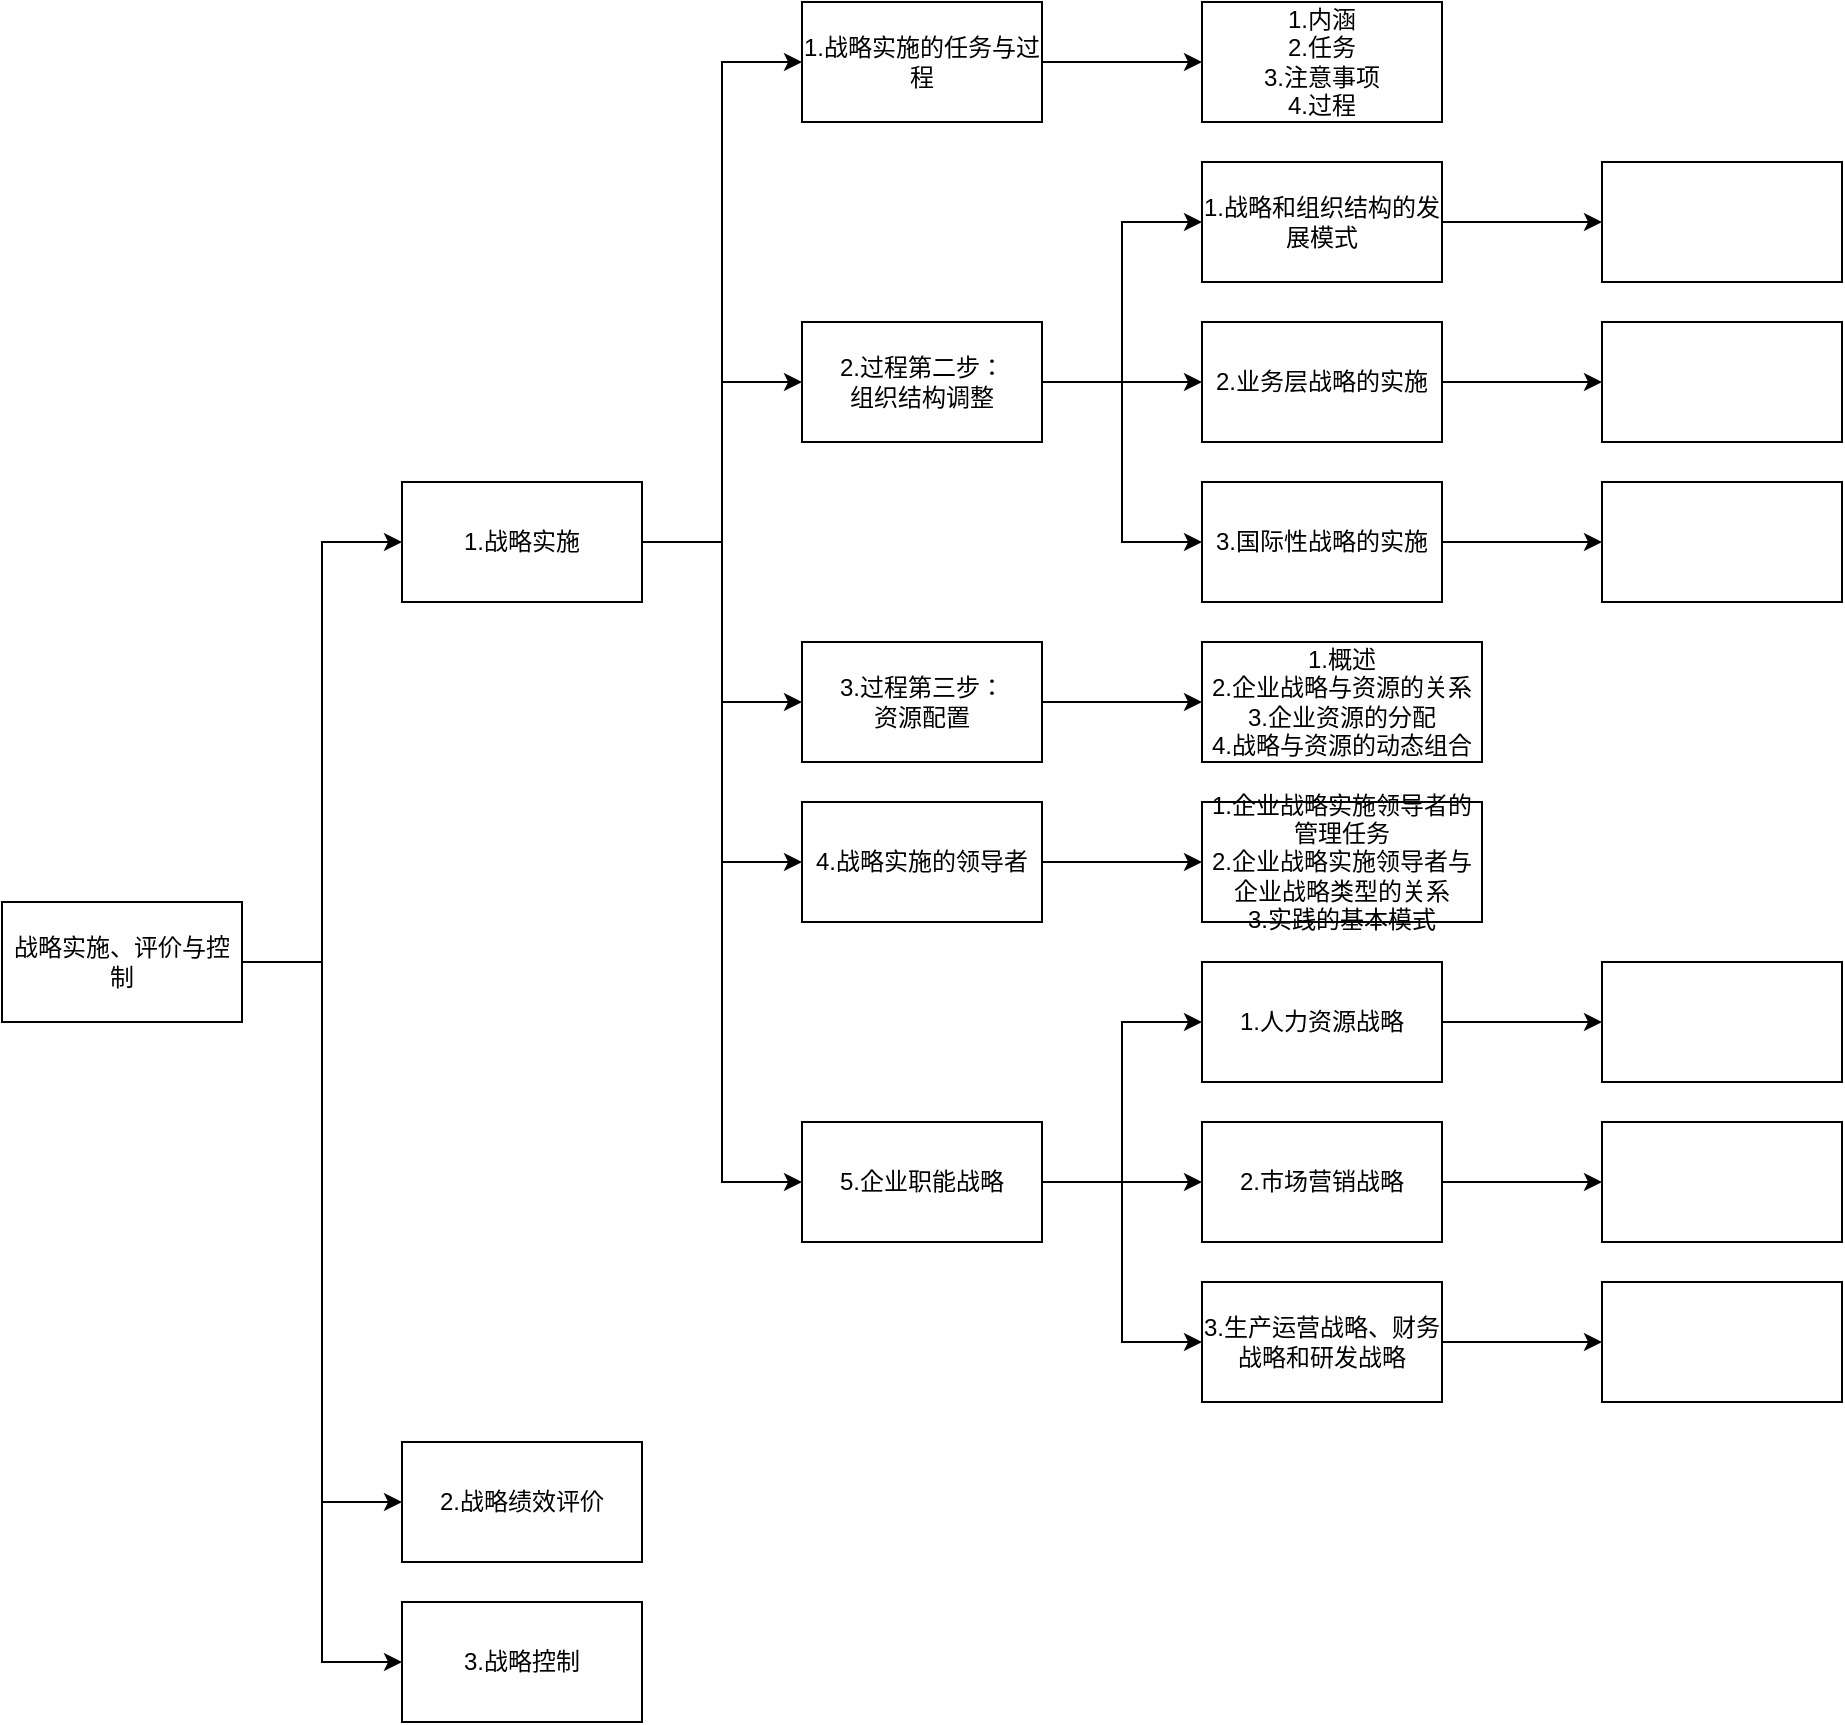<mxfile version="22.1.11" type="device">
  <diagram name="第 1 页" id="SjeUupP1anLXm1JkuCUK">
    <mxGraphModel dx="954" dy="589" grid="1" gridSize="10" guides="1" tooltips="1" connect="1" arrows="1" fold="1" page="1" pageScale="1" pageWidth="827" pageHeight="1169" math="0" shadow="0">
      <root>
        <mxCell id="0" />
        <mxCell id="1" parent="0" />
        <mxCell id="hSaJBaRKgt4X7S9r1k1L-3" value="" style="edgeStyle=orthogonalEdgeStyle;rounded=0;orthogonalLoop=1;jettySize=auto;html=1;entryX=0;entryY=0.5;entryDx=0;entryDy=0;" parent="1" source="hSaJBaRKgt4X7S9r1k1L-1" target="hSaJBaRKgt4X7S9r1k1L-2" edge="1">
          <mxGeometry relative="1" as="geometry" />
        </mxCell>
        <mxCell id="hSaJBaRKgt4X7S9r1k1L-6" style="edgeStyle=orthogonalEdgeStyle;rounded=0;orthogonalLoop=1;jettySize=auto;html=1;entryX=0;entryY=0.5;entryDx=0;entryDy=0;" parent="1" source="hSaJBaRKgt4X7S9r1k1L-1" target="hSaJBaRKgt4X7S9r1k1L-5" edge="1">
          <mxGeometry relative="1" as="geometry" />
        </mxCell>
        <mxCell id="hSaJBaRKgt4X7S9r1k1L-7" style="edgeStyle=orthogonalEdgeStyle;rounded=0;orthogonalLoop=1;jettySize=auto;html=1;entryX=0;entryY=0.5;entryDx=0;entryDy=0;" parent="1" source="hSaJBaRKgt4X7S9r1k1L-1" target="hSaJBaRKgt4X7S9r1k1L-4" edge="1">
          <mxGeometry relative="1" as="geometry" />
        </mxCell>
        <mxCell id="hSaJBaRKgt4X7S9r1k1L-1" value="战略实施、评价与控制" style="rounded=0;whiteSpace=wrap;html=1;" parent="1" vertex="1">
          <mxGeometry x="40" y="490" width="120" height="60" as="geometry" />
        </mxCell>
        <mxCell id="hSaJBaRKgt4X7S9r1k1L-2" value="2.战略绩效评价" style="rounded=0;whiteSpace=wrap;html=1;" parent="1" vertex="1">
          <mxGeometry x="240" y="760" width="120" height="60" as="geometry" />
        </mxCell>
        <mxCell id="hSaJBaRKgt4X7S9r1k1L-4" value="3.战略控制" style="rounded=0;whiteSpace=wrap;html=1;" parent="1" vertex="1">
          <mxGeometry x="240" y="840" width="120" height="60" as="geometry" />
        </mxCell>
        <mxCell id="hSaJBaRKgt4X7S9r1k1L-10" value="" style="edgeStyle=orthogonalEdgeStyle;rounded=0;orthogonalLoop=1;jettySize=auto;html=1;entryX=0;entryY=0.5;entryDx=0;entryDy=0;" parent="1" source="hSaJBaRKgt4X7S9r1k1L-5" target="hSaJBaRKgt4X7S9r1k1L-11" edge="1">
          <mxGeometry relative="1" as="geometry" />
        </mxCell>
        <mxCell id="hSaJBaRKgt4X7S9r1k1L-15" style="edgeStyle=orthogonalEdgeStyle;rounded=0;orthogonalLoop=1;jettySize=auto;html=1;entryX=0;entryY=0.5;entryDx=0;entryDy=0;" parent="1" source="hSaJBaRKgt4X7S9r1k1L-5" target="hSaJBaRKgt4X7S9r1k1L-12" edge="1">
          <mxGeometry relative="1" as="geometry" />
        </mxCell>
        <mxCell id="hSaJBaRKgt4X7S9r1k1L-16" style="edgeStyle=orthogonalEdgeStyle;rounded=0;orthogonalLoop=1;jettySize=auto;html=1;entryX=0;entryY=0.5;entryDx=0;entryDy=0;" parent="1" source="hSaJBaRKgt4X7S9r1k1L-5" target="hSaJBaRKgt4X7S9r1k1L-9" edge="1">
          <mxGeometry relative="1" as="geometry" />
        </mxCell>
        <mxCell id="hSaJBaRKgt4X7S9r1k1L-17" style="edgeStyle=orthogonalEdgeStyle;rounded=0;orthogonalLoop=1;jettySize=auto;html=1;entryX=0;entryY=0.5;entryDx=0;entryDy=0;" parent="1" source="hSaJBaRKgt4X7S9r1k1L-5" target="hSaJBaRKgt4X7S9r1k1L-14" edge="1">
          <mxGeometry relative="1" as="geometry" />
        </mxCell>
        <mxCell id="hSaJBaRKgt4X7S9r1k1L-18" style="edgeStyle=orthogonalEdgeStyle;rounded=0;orthogonalLoop=1;jettySize=auto;html=1;entryX=0;entryY=0.5;entryDx=0;entryDy=0;" parent="1" source="hSaJBaRKgt4X7S9r1k1L-5" target="hSaJBaRKgt4X7S9r1k1L-13" edge="1">
          <mxGeometry relative="1" as="geometry" />
        </mxCell>
        <mxCell id="hSaJBaRKgt4X7S9r1k1L-5" value="1.战略实施" style="rounded=0;whiteSpace=wrap;html=1;" parent="1" vertex="1">
          <mxGeometry x="240" y="280" width="120" height="60" as="geometry" />
        </mxCell>
        <mxCell id="hSaJBaRKgt4X7S9r1k1L-32" value="" style="edgeStyle=orthogonalEdgeStyle;rounded=0;orthogonalLoop=1;jettySize=auto;html=1;entryX=0;entryY=0.5;entryDx=0;entryDy=0;" parent="1" source="hSaJBaRKgt4X7S9r1k1L-9" target="hSaJBaRKgt4X7S9r1k1L-31" edge="1">
          <mxGeometry relative="1" as="geometry" />
        </mxCell>
        <mxCell id="bng7mhm06hpiWpL3zeq5-4" style="edgeStyle=orthogonalEdgeStyle;rounded=0;orthogonalLoop=1;jettySize=auto;html=1;" parent="1" source="hSaJBaRKgt4X7S9r1k1L-9" target="bng7mhm06hpiWpL3zeq5-2" edge="1">
          <mxGeometry relative="1" as="geometry" />
        </mxCell>
        <mxCell id="bng7mhm06hpiWpL3zeq5-5" style="edgeStyle=orthogonalEdgeStyle;rounded=0;orthogonalLoop=1;jettySize=auto;html=1;entryX=0;entryY=0.5;entryDx=0;entryDy=0;" parent="1" source="hSaJBaRKgt4X7S9r1k1L-9" target="bng7mhm06hpiWpL3zeq5-1" edge="1">
          <mxGeometry relative="1" as="geometry" />
        </mxCell>
        <mxCell id="hSaJBaRKgt4X7S9r1k1L-9" value="2.过程第二步：&lt;br&gt;组织结构调整" style="rounded=0;whiteSpace=wrap;html=1;" parent="1" vertex="1">
          <mxGeometry x="440" y="200" width="120" height="60" as="geometry" />
        </mxCell>
        <mxCell id="bng7mhm06hpiWpL3zeq5-13" value="" style="edgeStyle=orthogonalEdgeStyle;rounded=0;orthogonalLoop=1;jettySize=auto;html=1;" parent="1" source="hSaJBaRKgt4X7S9r1k1L-11" target="bng7mhm06hpiWpL3zeq5-12" edge="1">
          <mxGeometry relative="1" as="geometry" />
        </mxCell>
        <mxCell id="hSaJBaRKgt4X7S9r1k1L-11" value="3.过程第三步：&lt;br&gt;资源配置" style="rounded=0;whiteSpace=wrap;html=1;" parent="1" vertex="1">
          <mxGeometry x="440" y="360" width="120" height="60" as="geometry" />
        </mxCell>
        <mxCell id="hSaJBaRKgt4X7S9r1k1L-30" value="" style="edgeStyle=orthogonalEdgeStyle;rounded=0;orthogonalLoop=1;jettySize=auto;html=1;" parent="1" source="hSaJBaRKgt4X7S9r1k1L-12" target="hSaJBaRKgt4X7S9r1k1L-29" edge="1">
          <mxGeometry relative="1" as="geometry" />
        </mxCell>
        <mxCell id="hSaJBaRKgt4X7S9r1k1L-12" value="1.战略实施的任务与过程" style="rounded=0;whiteSpace=wrap;html=1;" parent="1" vertex="1">
          <mxGeometry x="440" y="40" width="120" height="60" as="geometry" />
        </mxCell>
        <mxCell id="bng7mhm06hpiWpL3zeq5-22" style="edgeStyle=orthogonalEdgeStyle;rounded=0;orthogonalLoop=1;jettySize=auto;html=1;entryX=0;entryY=0.5;entryDx=0;entryDy=0;" parent="1" source="hSaJBaRKgt4X7S9r1k1L-13" target="bng7mhm06hpiWpL3zeq5-16" edge="1">
          <mxGeometry relative="1" as="geometry" />
        </mxCell>
        <mxCell id="bng7mhm06hpiWpL3zeq5-23" style="edgeStyle=orthogonalEdgeStyle;rounded=0;orthogonalLoop=1;jettySize=auto;html=1;" parent="1" source="hSaJBaRKgt4X7S9r1k1L-13" target="bng7mhm06hpiWpL3zeq5-18" edge="1">
          <mxGeometry relative="1" as="geometry" />
        </mxCell>
        <mxCell id="bng7mhm06hpiWpL3zeq5-24" style="edgeStyle=orthogonalEdgeStyle;rounded=0;orthogonalLoop=1;jettySize=auto;html=1;entryX=0;entryY=0.5;entryDx=0;entryDy=0;" parent="1" source="hSaJBaRKgt4X7S9r1k1L-13" target="bng7mhm06hpiWpL3zeq5-19" edge="1">
          <mxGeometry relative="1" as="geometry" />
        </mxCell>
        <mxCell id="hSaJBaRKgt4X7S9r1k1L-13" value="5.企业职能战略" style="rounded=0;whiteSpace=wrap;html=1;" parent="1" vertex="1">
          <mxGeometry x="440" y="600" width="120" height="60" as="geometry" />
        </mxCell>
        <mxCell id="bng7mhm06hpiWpL3zeq5-15" value="" style="edgeStyle=orthogonalEdgeStyle;rounded=0;orthogonalLoop=1;jettySize=auto;html=1;" parent="1" source="hSaJBaRKgt4X7S9r1k1L-14" target="bng7mhm06hpiWpL3zeq5-14" edge="1">
          <mxGeometry relative="1" as="geometry" />
        </mxCell>
        <mxCell id="hSaJBaRKgt4X7S9r1k1L-14" value="4.战略实施的领导者" style="rounded=0;whiteSpace=wrap;html=1;" parent="1" vertex="1">
          <mxGeometry x="440" y="440" width="120" height="60" as="geometry" />
        </mxCell>
        <mxCell id="hSaJBaRKgt4X7S9r1k1L-29" value="&lt;div&gt;1.内涵&lt;/div&gt;&lt;div&gt;2.任务&lt;/div&gt;&lt;div&gt;3.注意事项&lt;/div&gt;&lt;div&gt;4.过程&lt;/div&gt;" style="rounded=0;whiteSpace=wrap;html=1;" parent="1" vertex="1">
          <mxGeometry x="640" y="40" width="120" height="60" as="geometry" />
        </mxCell>
        <mxCell id="bng7mhm06hpiWpL3zeq5-7" value="" style="edgeStyle=orthogonalEdgeStyle;rounded=0;orthogonalLoop=1;jettySize=auto;html=1;" parent="1" source="hSaJBaRKgt4X7S9r1k1L-31" target="bng7mhm06hpiWpL3zeq5-6" edge="1">
          <mxGeometry relative="1" as="geometry" />
        </mxCell>
        <mxCell id="hSaJBaRKgt4X7S9r1k1L-31" value="&lt;div&gt;1.战略和组织结构的发展模式&lt;/div&gt;" style="rounded=0;whiteSpace=wrap;html=1;" parent="1" vertex="1">
          <mxGeometry x="640" y="120" width="120" height="60" as="geometry" />
        </mxCell>
        <mxCell id="bng7mhm06hpiWpL3zeq5-11" value="" style="edgeStyle=orthogonalEdgeStyle;rounded=0;orthogonalLoop=1;jettySize=auto;html=1;" parent="1" source="bng7mhm06hpiWpL3zeq5-1" target="bng7mhm06hpiWpL3zeq5-10" edge="1">
          <mxGeometry relative="1" as="geometry" />
        </mxCell>
        <mxCell id="bng7mhm06hpiWpL3zeq5-1" value="&lt;div&gt;3.国际性战略的实施&lt;/div&gt;" style="rounded=0;whiteSpace=wrap;html=1;" parent="1" vertex="1">
          <mxGeometry x="640" y="280" width="120" height="60" as="geometry" />
        </mxCell>
        <mxCell id="bng7mhm06hpiWpL3zeq5-9" value="" style="edgeStyle=orthogonalEdgeStyle;rounded=0;orthogonalLoop=1;jettySize=auto;html=1;" parent="1" source="bng7mhm06hpiWpL3zeq5-2" target="bng7mhm06hpiWpL3zeq5-8" edge="1">
          <mxGeometry relative="1" as="geometry" />
        </mxCell>
        <mxCell id="bng7mhm06hpiWpL3zeq5-2" value="&lt;div&gt;2.业务层战略的实施&lt;/div&gt;" style="rounded=0;whiteSpace=wrap;html=1;" parent="1" vertex="1">
          <mxGeometry x="640" y="200" width="120" height="60" as="geometry" />
        </mxCell>
        <mxCell id="bng7mhm06hpiWpL3zeq5-6" value="" style="whiteSpace=wrap;html=1;rounded=0;" parent="1" vertex="1">
          <mxGeometry x="840" y="120" width="120" height="60" as="geometry" />
        </mxCell>
        <mxCell id="bng7mhm06hpiWpL3zeq5-8" value="" style="whiteSpace=wrap;html=1;rounded=0;" parent="1" vertex="1">
          <mxGeometry x="840" y="200" width="120" height="60" as="geometry" />
        </mxCell>
        <mxCell id="bng7mhm06hpiWpL3zeq5-10" value="" style="whiteSpace=wrap;html=1;rounded=0;" parent="1" vertex="1">
          <mxGeometry x="840" y="280" width="120" height="60" as="geometry" />
        </mxCell>
        <mxCell id="bng7mhm06hpiWpL3zeq5-12" value="&lt;div&gt;1.概述&lt;/div&gt;&lt;div&gt;2.企业战略与资源的关系&lt;/div&gt;&lt;div&gt;3.企业资源的分配&lt;/div&gt;&lt;div&gt;4.战略与资源的动态组合&lt;/div&gt;" style="rounded=0;whiteSpace=wrap;html=1;" parent="1" vertex="1">
          <mxGeometry x="640" y="360" width="140" height="60" as="geometry" />
        </mxCell>
        <mxCell id="bng7mhm06hpiWpL3zeq5-14" value="&lt;div&gt;1.企业战略实施领导者的管理任务&lt;/div&gt;&lt;div&gt;2.企业战略实施领导者与企业战略类型的关系&lt;/div&gt;&lt;div&gt;3.实践的基本模式&lt;/div&gt;" style="rounded=0;whiteSpace=wrap;html=1;" parent="1" vertex="1">
          <mxGeometry x="640" y="440" width="140" height="60" as="geometry" />
        </mxCell>
        <mxCell id="bng7mhm06hpiWpL3zeq5-26" value="" style="edgeStyle=orthogonalEdgeStyle;rounded=0;orthogonalLoop=1;jettySize=auto;html=1;" parent="1" source="bng7mhm06hpiWpL3zeq5-16" target="bng7mhm06hpiWpL3zeq5-25" edge="1">
          <mxGeometry relative="1" as="geometry" />
        </mxCell>
        <mxCell id="bng7mhm06hpiWpL3zeq5-16" value="1.人力资源战略" style="rounded=0;whiteSpace=wrap;html=1;" parent="1" vertex="1">
          <mxGeometry x="640" y="520" width="120" height="60" as="geometry" />
        </mxCell>
        <mxCell id="bng7mhm06hpiWpL3zeq5-28" value="" style="edgeStyle=orthogonalEdgeStyle;rounded=0;orthogonalLoop=1;jettySize=auto;html=1;" parent="1" source="bng7mhm06hpiWpL3zeq5-18" target="bng7mhm06hpiWpL3zeq5-27" edge="1">
          <mxGeometry relative="1" as="geometry" />
        </mxCell>
        <mxCell id="bng7mhm06hpiWpL3zeq5-18" value="2.市场营销战略" style="rounded=0;whiteSpace=wrap;html=1;" parent="1" vertex="1">
          <mxGeometry x="640" y="600" width="120" height="60" as="geometry" />
        </mxCell>
        <mxCell id="bng7mhm06hpiWpL3zeq5-30" value="" style="edgeStyle=orthogonalEdgeStyle;rounded=0;orthogonalLoop=1;jettySize=auto;html=1;" parent="1" source="bng7mhm06hpiWpL3zeq5-19" target="bng7mhm06hpiWpL3zeq5-29" edge="1">
          <mxGeometry relative="1" as="geometry" />
        </mxCell>
        <mxCell id="bng7mhm06hpiWpL3zeq5-19" value="3.生产运营战略、财务战略和研发战略" style="rounded=0;whiteSpace=wrap;html=1;" parent="1" vertex="1">
          <mxGeometry x="640" y="680" width="120" height="60" as="geometry" />
        </mxCell>
        <mxCell id="bng7mhm06hpiWpL3zeq5-25" value="" style="whiteSpace=wrap;html=1;rounded=0;" parent="1" vertex="1">
          <mxGeometry x="840" y="520" width="120" height="60" as="geometry" />
        </mxCell>
        <mxCell id="bng7mhm06hpiWpL3zeq5-27" value="" style="whiteSpace=wrap;html=1;rounded=0;" parent="1" vertex="1">
          <mxGeometry x="840" y="600" width="120" height="60" as="geometry" />
        </mxCell>
        <mxCell id="bng7mhm06hpiWpL3zeq5-29" value="" style="whiteSpace=wrap;html=1;rounded=0;" parent="1" vertex="1">
          <mxGeometry x="840" y="680" width="120" height="60" as="geometry" />
        </mxCell>
      </root>
    </mxGraphModel>
  </diagram>
</mxfile>
